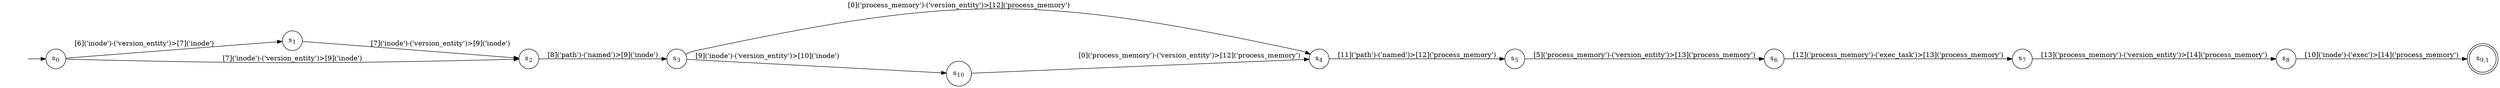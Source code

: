 digraph DFA {
    rankdir = LR;
    I [style = invis];
    I -> S0;
    S0 [label = <s<sub>0</sub>>, shape = circle];
    S1 [label = <s<sub>1</sub>>, shape = circle];
    S2 [label = <s<sub>2</sub>>, shape = circle];
    S3 [label = <s<sub>3</sub>>, shape = circle];
    S4 [label = <s<sub>4</sub>>, shape = circle];
    S5 [label = <s<sub>5</sub>>, shape = circle];
    S6 [label = <s<sub>6</sub>>, shape = circle];
    S7 [label = <s<sub>7</sub>>, shape = circle];
    S8 [label = <s<sub>8</sub>>, shape = circle];
    S9 [label = <s<sub>9,1</sub>>, shape = circle, peripheries = 2];
    S8 -> S9 [label = "[10]('inode')-('exec')>[14]('process_memory')"];
    S7 -> S8 [label = "[13]('process_memory')-('version_entity')>[14]('process_memory')"];
    S6 -> S7 [label = "[12]('process_memory')-('exec_task')>[13]('process_memory')"];
    S5 -> S6 [label = "[5]('process_memory')-('version_entity')>[13]('process_memory')"];
    S4 -> S5 [label = "[11]('path')-('named')>[12]('process_memory')"];
    S3 -> S4 [label = "[0]('process_memory')-('version_entity')>[12]('process_memory')"];
    S10 [label = <s<sub>10</sub>>, shape = circle];
    S10 -> S4 [label = "[0]('process_memory')-('version_entity')>[12]('process_memory')"];
    S3 -> S10 [label = "[9]('inode')-('version_entity')>[10]('inode')"];
    S2 -> S3 [label = "[8]('path')-('named')>[9]('inode')"];
    S1 -> S2 [label = "[7]('inode')-('version_entity')>[9]('inode')"];
    S0 -> S1 [label = "[6]('inode')-('version_entity')>[7]('inode')"];
    S0 -> S2 [label = "[7]('inode')-('version_entity')>[9]('inode')"];
}
